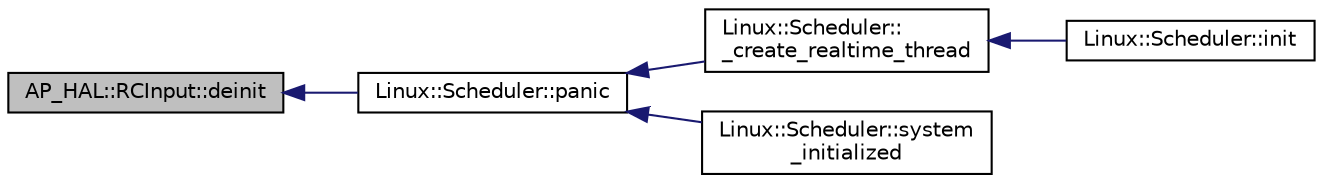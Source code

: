 digraph "AP_HAL::RCInput::deinit"
{
 // INTERACTIVE_SVG=YES
  edge [fontname="Helvetica",fontsize="10",labelfontname="Helvetica",labelfontsize="10"];
  node [fontname="Helvetica",fontsize="10",shape=record];
  rankdir="LR";
  Node1 [label="AP_HAL::RCInput::deinit",height=0.2,width=0.4,color="black", fillcolor="grey75", style="filled", fontcolor="black"];
  Node1 -> Node2 [dir="back",color="midnightblue",fontsize="10",style="solid",fontname="Helvetica"];
  Node2 [label="Linux::Scheduler::panic",height=0.2,width=0.4,color="black", fillcolor="white", style="filled",URL="$classLinux_1_1Scheduler.html#a79a1f3764e40d2a68c67aeb686db8bf6"];
  Node2 -> Node3 [dir="back",color="midnightblue",fontsize="10",style="solid",fontname="Helvetica"];
  Node3 [label="Linux::Scheduler::\l_create_realtime_thread",height=0.2,width=0.4,color="black", fillcolor="white", style="filled",URL="$classLinux_1_1Scheduler.html#aaea369e833d2dc339bdcc4b41a589c2c"];
  Node3 -> Node4 [dir="back",color="midnightblue",fontsize="10",style="solid",fontname="Helvetica"];
  Node4 [label="Linux::Scheduler::init",height=0.2,width=0.4,color="black", fillcolor="white", style="filled",URL="$classLinux_1_1Scheduler.html#a58e61fba523c82d8c0f7f26f4e1b0ff8"];
  Node2 -> Node5 [dir="back",color="midnightblue",fontsize="10",style="solid",fontname="Helvetica"];
  Node5 [label="Linux::Scheduler::system\l_initialized",height=0.2,width=0.4,color="black", fillcolor="white", style="filled",URL="$classLinux_1_1Scheduler.html#ad6070a7ee637adf5101b1e6b6efbf8f6"];
}
